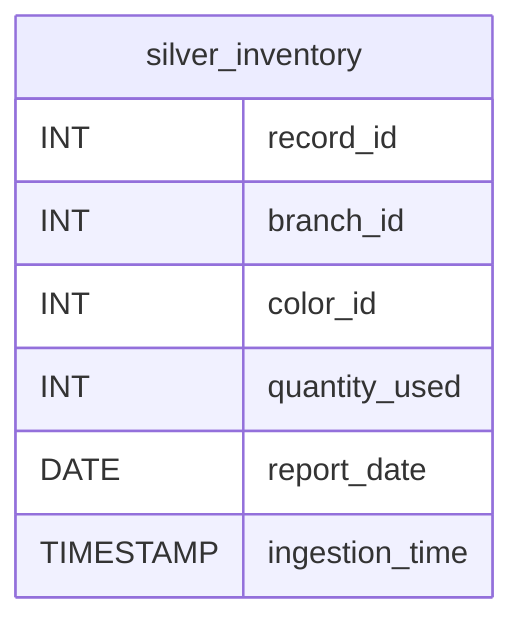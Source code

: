 erDiagram
    silver_inventory {
        INT record_id
        INT branch_id
        INT color_id
        INT quantity_used
        DATE report_date
        TIMESTAMP ingestion_time
    }